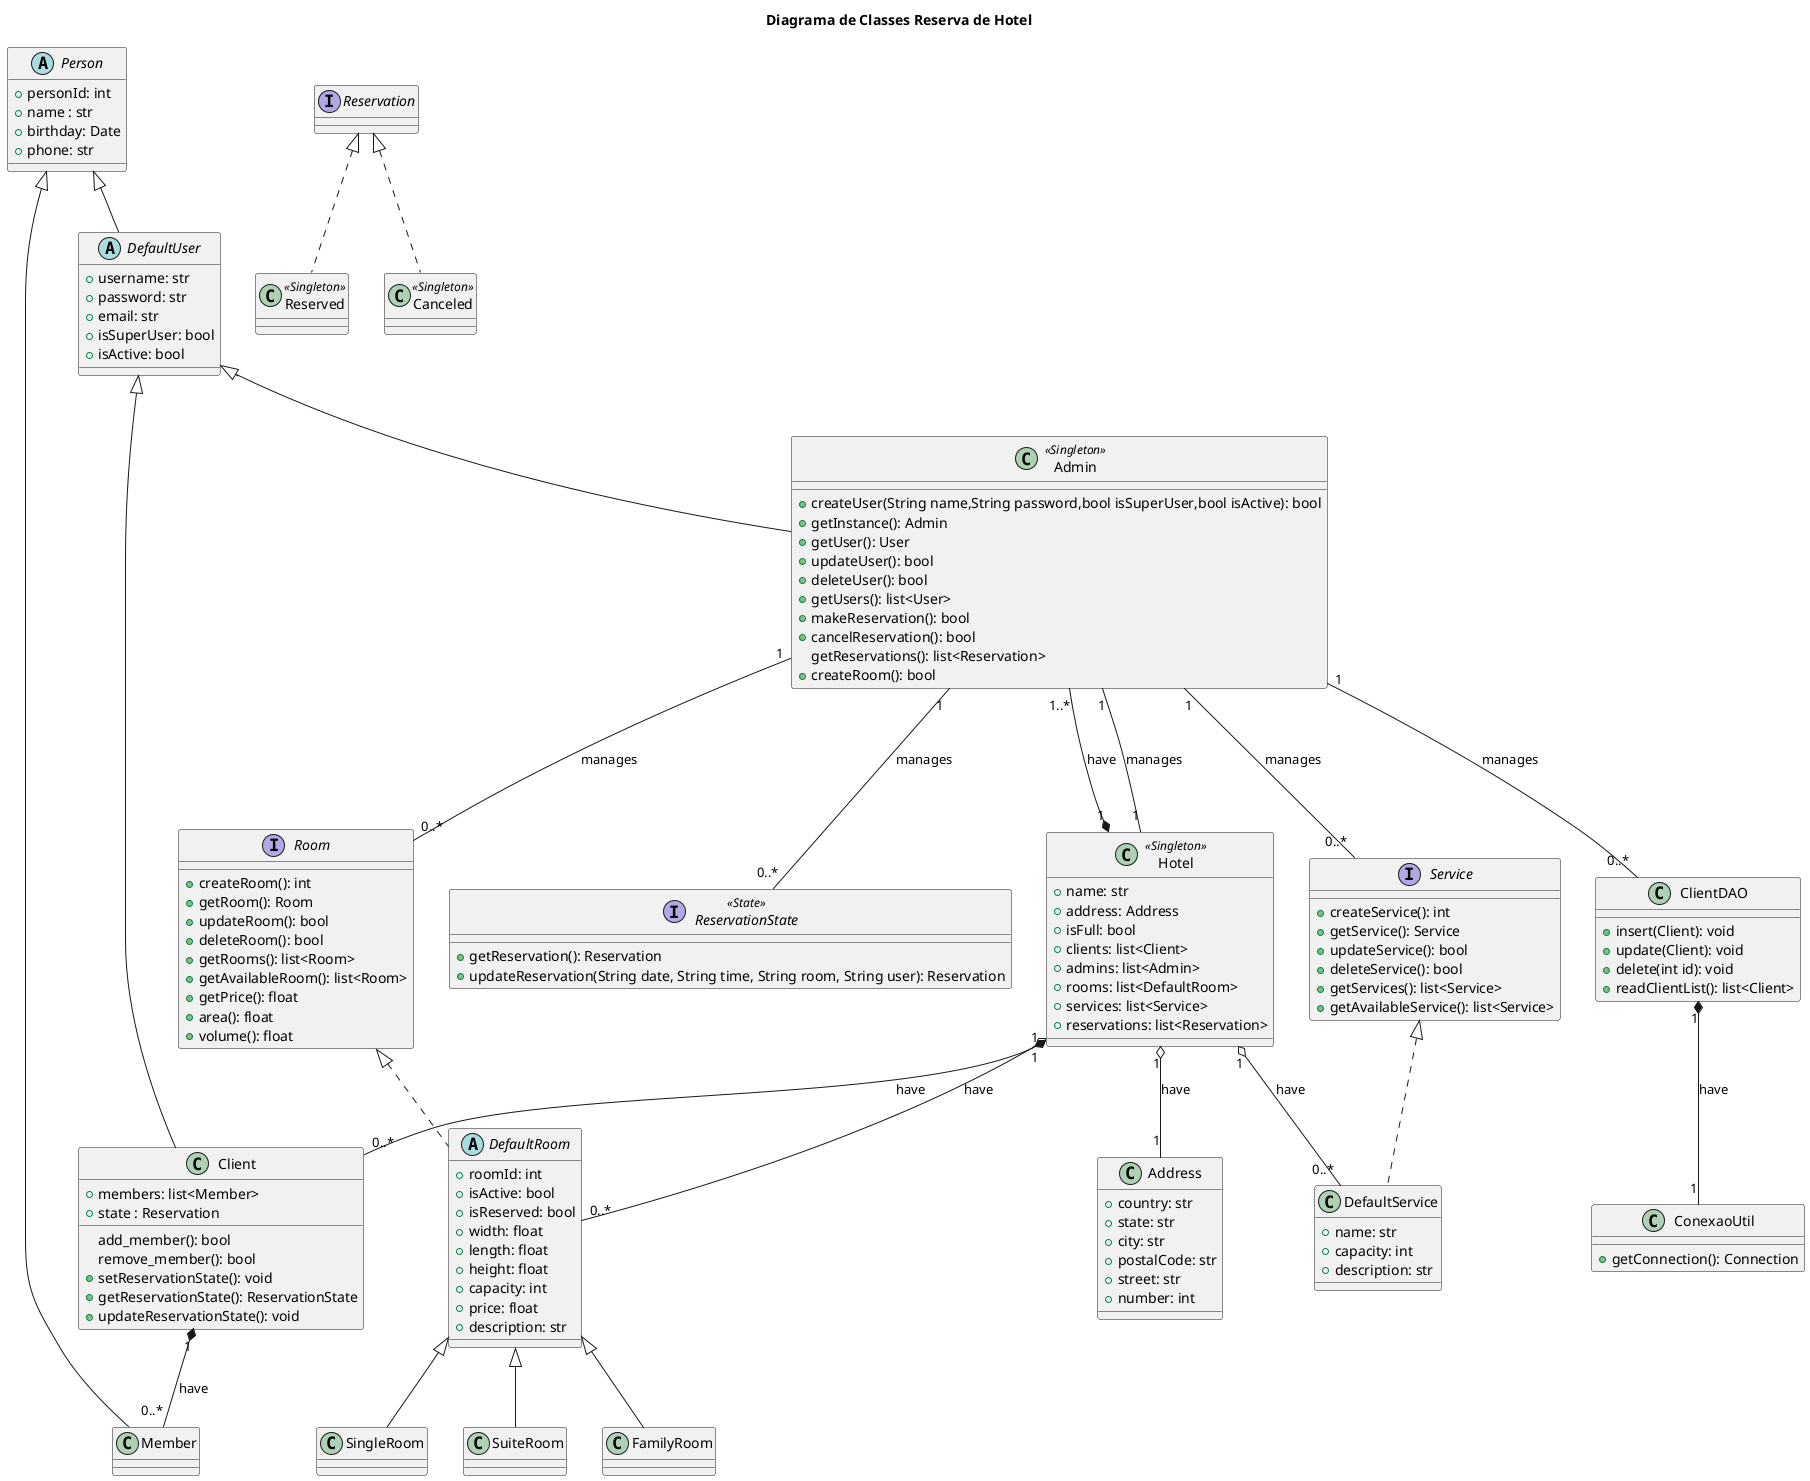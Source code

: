 @startuml
title Diagrama de Classes Reserva de Hotel

abstract class Person {
    +personId: int 
    +name : str
    +birthday: Date
    +phone: str
}


class Client extends DefaultUser {
    +members: list<Member>
    +state : Reservation
    add_member(): bool
    remove_member(): bool
    +setReservationState(): void
    +getReservationState(): ReservationState
    +updateReservationState(): void
}

abstract class DefaultUser extends Person {
    +username: str
    +password: str
    +email: str
    +isSuperUser: bool 
    +isActive: bool 
}

class Admin <<Singleton>> extends DefaultUser {

    +createUser(String name,String password,bool isSuperUser,bool isActive): bool
    +getInstance(): Admin
    +getUser(): User
    +updateUser(): bool
    +deleteUser(): bool
    +getUsers(): list<User>
    +makeReservation(): bool
    +cancelReservation(): bool
    getReservations(): list<Reservation>
    +createRoom(): bool
}


class Member extends Person {
}


class Hotel <<Singleton>> {
    +name: str
    +address: Address
    +isFull: bool
    +clients: list<Client>
    +admins: list<Admin>
    +rooms: list<DefaultRoom>
    +services: list<Service>
    +reservations: list<Reservation>
}

class Address {
    +country: str
    +state: str
    +city: str
    +postalCode: str
    +street: str
    +number: int
}

interface Room {
    +createRoom(): int
    +getRoom(): Room
    +updateRoom(): bool
    +deleteRoom(): bool
    +getRooms(): list<Room>
    +getAvailableRoom(): list<Room>
    +getPrice(): float
    +area(): float
    +volume(): float
}

abstract class DefaultRoom implements Room {
    +roomId: int
    +isActive: bool
    +isReserved: bool
    +width: float
    +length: float
    +height: float
    +capacity: int
    +price: float
    +description: str
}


class SingleRoom extends DefaultRoom {
}

class SuiteRoom extends DefaultRoom {
}

class FamilyRoom extends DefaultRoom {
}

interface Service {
    +createService(): int
    +getService(): Service
    +updateService(): bool
    +deleteService(): bool
    +getServices(): list<Service>
    +getAvailableService(): list<Service>
}

class DefaultService implements Service {
    +name: str
    +capacity: int 
    +description: str

}

interface ReservationState <<State>> {
    +getReservation(): Reservation
    +updateReservation(String date, String time, String room, String user): Reservation
}

class Reserved <<Singleton>> implements Reservation {
}

class Canceled <<Singleton>> implements Reservation {
}

class ConexaoUtil {
    +getConnection(): Connection
}

class ClientDAO {
    +insert(Client): void
    +update(Client): void
    +delete(int id): void
    +readClientList(): list<Client>
}



Hotel "1" o-- "1"     Address: have
Hotel "1" *-- "1..*"  Admin: have
Hotel "1" *-- "0..*"  Client: have
Hotel "1" o-- "0..*"  DefaultRoom: have
Hotel "1" o-- "0..*"  DefaultService: have


Admin "1" --- "0..*"  Service: manages
Admin "1" --- "0..*"  Room: manages
Admin "1" --- "0..*"  ReservationState: manages
Admin "1" --- "1"     Hotel: manages
Admin "1" --- "0..*"  ClientDAO: manages

ClientDAO "1" *-- "1" ConexaoUtil: have


Client "1" *-- "0..*" Member: have
@enduml
